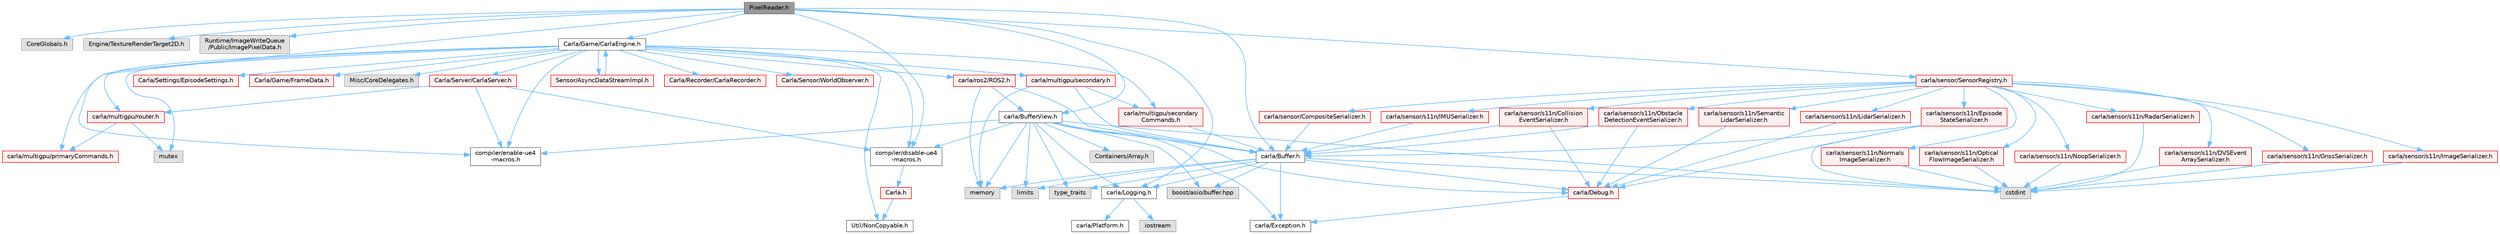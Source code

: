 digraph "PixelReader.h"
{
 // INTERACTIVE_SVG=YES
 // LATEX_PDF_SIZE
  bgcolor="transparent";
  edge [fontname=Helvetica,fontsize=10,labelfontname=Helvetica,labelfontsize=10];
  node [fontname=Helvetica,fontsize=10,shape=box,height=0.2,width=0.4];
  Node1 [id="Node000001",label="PixelReader.h",height=0.2,width=0.4,color="gray40", fillcolor="grey60", style="filled", fontcolor="black",tooltip=" "];
  Node1 -> Node2 [id="edge1_Node000001_Node000002",color="steelblue1",style="solid",tooltip=" "];
  Node2 [id="Node000002",label="CoreGlobals.h",height=0.2,width=0.4,color="grey60", fillcolor="#E0E0E0", style="filled",tooltip=" "];
  Node1 -> Node3 [id="edge2_Node000001_Node000003",color="steelblue1",style="solid",tooltip=" "];
  Node3 [id="Node000003",label="Engine/TextureRenderTarget2D.h",height=0.2,width=0.4,color="grey60", fillcolor="#E0E0E0", style="filled",tooltip=" "];
  Node1 -> Node4 [id="edge3_Node000001_Node000004",color="steelblue1",style="solid",tooltip=" "];
  Node4 [id="Node000004",label="Runtime/ImageWriteQueue\l/Public/ImagePixelData.h",height=0.2,width=0.4,color="grey60", fillcolor="#E0E0E0", style="filled",tooltip=" "];
  Node1 -> Node5 [id="edge4_Node000001_Node000005",color="steelblue1",style="solid",tooltip=" "];
  Node5 [id="Node000005",label="Carla/Game/CarlaEngine.h",height=0.2,width=0.4,color="grey40", fillcolor="white", style="filled",URL="$d0/d11/CarlaEngine_8h.html",tooltip=" "];
  Node5 -> Node6 [id="edge5_Node000005_Node000006",color="steelblue1",style="solid",tooltip=" "];
  Node6 [id="Node000006",label="Carla/Recorder/CarlaRecorder.h",height=0.2,width=0.4,color="red", fillcolor="#FFF0F0", style="filled",URL="$d9/d6a/CarlaRecorder_8h.html",tooltip=" "];
  Node5 -> Node95 [id="edge6_Node000005_Node000095",color="steelblue1",style="solid",tooltip=" "];
  Node95 [id="Node000095",label="Carla/Sensor/WorldObserver.h",height=0.2,width=0.4,color="red", fillcolor="#FFF0F0", style="filled",URL="$d8/deb/WorldObserver_8h.html",tooltip=" "];
  Node5 -> Node211 [id="edge7_Node000005_Node000211",color="steelblue1",style="solid",tooltip=" "];
  Node211 [id="Node000211",label="Carla/Server/CarlaServer.h",height=0.2,width=0.4,color="red", fillcolor="#FFF0F0", style="filled",URL="$d0/d35/CarlaServer_8h.html",tooltip=" "];
  Node211 -> Node10 [id="edge8_Node000211_Node000010",color="steelblue1",style="solid",tooltip=" "];
  Node10 [id="Node000010",label="compiler/disable-ue4\l-macros.h",height=0.2,width=0.4,color="grey40", fillcolor="white", style="filled",URL="$d2/d02/disable-ue4-macros_8h.html",tooltip=" "];
  Node10 -> Node11 [id="edge9_Node000010_Node000011",color="steelblue1",style="solid",tooltip=" "];
  Node11 [id="Node000011",label="Carla.h",height=0.2,width=0.4,color="red", fillcolor="#FFF0F0", style="filled",URL="$d7/d7d/Carla_8h.html",tooltip=" "];
  Node11 -> Node12 [id="edge10_Node000011_Node000012",color="steelblue1",style="solid",tooltip=" "];
  Node12 [id="Node000012",label="Util/NonCopyable.h",height=0.2,width=0.4,color="grey40", fillcolor="white", style="filled",URL="$d4/d57/Unreal_2CarlaUE4_2Plugins_2Carla_2Source_2Carla_2Util_2NonCopyable_8h.html",tooltip=" "];
  Node211 -> Node233 [id="edge11_Node000211_Node000233",color="steelblue1",style="solid",tooltip=" "];
  Node233 [id="Node000233",label="carla/multigpu/router.h",height=0.2,width=0.4,color="red", fillcolor="#FFF0F0", style="filled",URL="$da/db7/router_8h.html",tooltip=" "];
  Node233 -> Node242 [id="edge12_Node000233_Node000242",color="steelblue1",style="solid",tooltip=" "];
  Node242 [id="Node000242",label="carla/multigpu/primaryCommands.h",height=0.2,width=0.4,color="red", fillcolor="#FFF0F0", style="filled",URL="$dd/dbf/primaryCommands_8h.html",tooltip=" "];
  Node233 -> Node207 [id="edge13_Node000233_Node000207",color="steelblue1",style="solid",tooltip=" "];
  Node207 [id="Node000207",label="mutex",height=0.2,width=0.4,color="grey60", fillcolor="#E0E0E0", style="filled",tooltip=" "];
  Node211 -> Node17 [id="edge14_Node000211_Node000017",color="steelblue1",style="solid",tooltip=" "];
  Node17 [id="Node000017",label="compiler/enable-ue4\l-macros.h",height=0.2,width=0.4,color="grey40", fillcolor="white", style="filled",URL="$d9/da2/enable-ue4-macros_8h.html",tooltip=" "];
  Node5 -> Node248 [id="edge15_Node000005_Node000248",color="steelblue1",style="solid",tooltip=" "];
  Node248 [id="Node000248",label="Carla/Settings/EpisodeSettings.h",height=0.2,width=0.4,color="red", fillcolor="#FFF0F0", style="filled",URL="$d8/d64/Unreal_2CarlaUE4_2Plugins_2Carla_2Source_2Carla_2Settings_2EpisodeSettings_8h.html",tooltip=" "];
  Node5 -> Node12 [id="edge16_Node000005_Node000012",color="steelblue1",style="solid",tooltip=" "];
  Node5 -> Node250 [id="edge17_Node000005_Node000250",color="steelblue1",style="solid",tooltip=" "];
  Node250 [id="Node000250",label="Carla/Game/FrameData.h",height=0.2,width=0.4,color="red", fillcolor="#FFF0F0", style="filled",URL="$d2/df1/FrameData_8h.html",tooltip=" "];
  Node5 -> Node312 [id="edge18_Node000005_Node000312",color="steelblue1",style="solid",tooltip=" "];
  Node312 [id="Node000312",label="Misc/CoreDelegates.h",height=0.2,width=0.4,color="grey60", fillcolor="#E0E0E0", style="filled",tooltip=" "];
  Node5 -> Node10 [id="edge19_Node000005_Node000010",color="steelblue1",style="solid",tooltip=" "];
  Node5 -> Node233 [id="edge20_Node000005_Node000233",color="steelblue1",style="solid",tooltip=" "];
  Node5 -> Node242 [id="edge21_Node000005_Node000242",color="steelblue1",style="solid",tooltip=" "];
  Node5 -> Node313 [id="edge22_Node000005_Node000313",color="steelblue1",style="solid",tooltip=" "];
  Node313 [id="Node000313",label="carla/multigpu/secondary.h",height=0.2,width=0.4,color="red", fillcolor="#FFF0F0", style="filled",URL="$de/df9/secondary_8h.html",tooltip=" "];
  Node313 -> Node98 [id="edge23_Node000313_Node000098",color="steelblue1",style="solid",tooltip=" "];
  Node98 [id="Node000098",label="carla/Buffer.h",height=0.2,width=0.4,color="grey40", fillcolor="white", style="filled",URL="$d2/dda/carla_2Buffer_8h.html",tooltip=" "];
  Node98 -> Node99 [id="edge24_Node000098_Node000099",color="steelblue1",style="solid",tooltip=" "];
  Node99 [id="Node000099",label="carla/Debug.h",height=0.2,width=0.4,color="red", fillcolor="#FFF0F0", style="filled",URL="$d4/deb/Debug_8h.html",tooltip=" "];
  Node99 -> Node100 [id="edge25_Node000099_Node000100",color="steelblue1",style="solid",tooltip=" "];
  Node100 [id="Node000100",label="carla/Exception.h",height=0.2,width=0.4,color="grey40", fillcolor="white", style="filled",URL="$d8/d8a/Exception_8h.html",tooltip=" "];
  Node98 -> Node100 [id="edge26_Node000098_Node000100",color="steelblue1",style="solid",tooltip=" "];
  Node98 -> Node103 [id="edge27_Node000098_Node000103",color="steelblue1",style="solid",tooltip=" "];
  Node103 [id="Node000103",label="carla/Logging.h",height=0.2,width=0.4,color="grey40", fillcolor="white", style="filled",URL="$de/d87/Logging_8h.html",tooltip=" "];
  Node103 -> Node104 [id="edge28_Node000103_Node000104",color="steelblue1",style="solid",tooltip=" "];
  Node104 [id="Node000104",label="carla/Platform.h",height=0.2,width=0.4,color="grey40", fillcolor="white", style="filled",URL="$d9/dd0/Platform_8h.html",tooltip=" "];
  Node103 -> Node105 [id="edge29_Node000103_Node000105",color="steelblue1",style="solid",tooltip=" "];
  Node105 [id="Node000105",label="iostream",height=0.2,width=0.4,color="grey60", fillcolor="#E0E0E0", style="filled",tooltip=" "];
  Node98 -> Node106 [id="edge30_Node000098_Node000106",color="steelblue1",style="solid",tooltip=" "];
  Node106 [id="Node000106",label="boost/asio/buffer.hpp",height=0.2,width=0.4,color="grey60", fillcolor="#E0E0E0", style="filled",tooltip=" "];
  Node98 -> Node16 [id="edge31_Node000098_Node000016",color="steelblue1",style="solid",tooltip=" "];
  Node16 [id="Node000016",label="cstdint",height=0.2,width=0.4,color="grey60", fillcolor="#E0E0E0", style="filled",tooltip=" "];
  Node98 -> Node107 [id="edge32_Node000098_Node000107",color="steelblue1",style="solid",tooltip=" "];
  Node107 [id="Node000107",label="limits",height=0.2,width=0.4,color="grey60", fillcolor="#E0E0E0", style="filled",tooltip=" "];
  Node98 -> Node108 [id="edge33_Node000098_Node000108",color="steelblue1",style="solid",tooltip=" "];
  Node108 [id="Node000108",label="memory",height=0.2,width=0.4,color="grey60", fillcolor="#E0E0E0", style="filled",tooltip=" "];
  Node98 -> Node33 [id="edge34_Node000098_Node000033",color="steelblue1",style="solid",tooltip=" "];
  Node33 [id="Node000033",label="type_traits",height=0.2,width=0.4,color="grey60", fillcolor="#E0E0E0", style="filled",tooltip=" "];
  Node313 -> Node314 [id="edge35_Node000313_Node000314",color="steelblue1",style="solid",tooltip=" "];
  Node314 [id="Node000314",label="carla/multigpu/secondary\lCommands.h",height=0.2,width=0.4,color="red", fillcolor="#FFF0F0", style="filled",URL="$d6/d9a/secondaryCommands_8h.html",tooltip=" "];
  Node314 -> Node98 [id="edge36_Node000314_Node000098",color="steelblue1",style="solid",tooltip=" "];
  Node313 -> Node108 [id="edge37_Node000313_Node000108",color="steelblue1",style="solid",tooltip=" "];
  Node5 -> Node314 [id="edge38_Node000005_Node000314",color="steelblue1",style="solid",tooltip=" "];
  Node5 -> Node132 [id="edge39_Node000005_Node000132",color="steelblue1",style="solid",tooltip=" "];
  Node132 [id="Node000132",label="carla/ros2/ROS2.h",height=0.2,width=0.4,color="red", fillcolor="#FFF0F0", style="filled",URL="$da/db8/ROS2_8h.html",tooltip=" "];
  Node132 -> Node98 [id="edge40_Node000132_Node000098",color="steelblue1",style="solid",tooltip=" "];
  Node132 -> Node133 [id="edge41_Node000132_Node000133",color="steelblue1",style="solid",tooltip=" "];
  Node133 [id="Node000133",label="carla/BufferView.h",height=0.2,width=0.4,color="grey40", fillcolor="white", style="filled",URL="$d8/dee/BufferView_8h.html",tooltip=" "];
  Node133 -> Node98 [id="edge42_Node000133_Node000098",color="steelblue1",style="solid",tooltip=" "];
  Node133 -> Node99 [id="edge43_Node000133_Node000099",color="steelblue1",style="solid",tooltip=" "];
  Node133 -> Node100 [id="edge44_Node000133_Node000100",color="steelblue1",style="solid",tooltip=" "];
  Node133 -> Node103 [id="edge45_Node000133_Node000103",color="steelblue1",style="solid",tooltip=" "];
  Node133 -> Node106 [id="edge46_Node000133_Node000106",color="steelblue1",style="solid",tooltip=" "];
  Node133 -> Node16 [id="edge47_Node000133_Node000016",color="steelblue1",style="solid",tooltip=" "];
  Node133 -> Node107 [id="edge48_Node000133_Node000107",color="steelblue1",style="solid",tooltip=" "];
  Node133 -> Node108 [id="edge49_Node000133_Node000108",color="steelblue1",style="solid",tooltip=" "];
  Node133 -> Node33 [id="edge50_Node000133_Node000033",color="steelblue1",style="solid",tooltip=" "];
  Node133 -> Node17 [id="edge51_Node000133_Node000017",color="steelblue1",style="solid",tooltip=" "];
  Node133 -> Node134 [id="edge52_Node000133_Node000134",color="steelblue1",style="solid",tooltip=" "];
  Node134 [id="Node000134",label="Containers/Array.h",height=0.2,width=0.4,color="grey60", fillcolor="#E0E0E0", style="filled",tooltip=" "];
  Node133 -> Node10 [id="edge53_Node000133_Node000010",color="steelblue1",style="solid",tooltip=" "];
  Node132 -> Node108 [id="edge54_Node000132_Node000108",color="steelblue1",style="solid",tooltip=" "];
  Node5 -> Node17 [id="edge55_Node000005_Node000017",color="steelblue1",style="solid",tooltip=" "];
  Node5 -> Node207 [id="edge56_Node000005_Node000207",color="steelblue1",style="solid",tooltip=" "];
  Node5 -> Node315 [id="edge57_Node000005_Node000315",color="steelblue1",style="solid",tooltip=" "];
  Node315 [id="Node000315",label="Sensor/AsyncDataStreamImpl.h",height=0.2,width=0.4,color="red", fillcolor="#FFF0F0", style="filled",URL="$d0/d17/AsyncDataStreamImpl_8h.html",tooltip=" "];
  Node315 -> Node5 [id="edge58_Node000315_Node000005",color="steelblue1",style="solid",tooltip=" "];
  Node1 -> Node10 [id="edge59_Node000001_Node000010",color="steelblue1",style="solid",tooltip=" "];
  Node1 -> Node103 [id="edge60_Node000001_Node000103",color="steelblue1",style="solid",tooltip=" "];
  Node1 -> Node98 [id="edge61_Node000001_Node000098",color="steelblue1",style="solid",tooltip=" "];
  Node1 -> Node133 [id="edge62_Node000001_Node000133",color="steelblue1",style="solid",tooltip=" "];
  Node1 -> Node109 [id="edge63_Node000001_Node000109",color="steelblue1",style="solid",tooltip=" "];
  Node109 [id="Node000109",label="carla/sensor/SensorRegistry.h",height=0.2,width=0.4,color="red", fillcolor="#FFF0F0", style="filled",URL="$d4/d03/SensorRegistry_8h.html",tooltip=" "];
  Node109 -> Node110 [id="edge64_Node000109_Node000110",color="steelblue1",style="solid",tooltip=" "];
  Node110 [id="Node000110",label="carla/sensor/CompositeSerializer.h",height=0.2,width=0.4,color="red", fillcolor="#FFF0F0", style="filled",URL="$d0/dc9/CompositeSerializer_8h.html",tooltip=" "];
  Node110 -> Node98 [id="edge65_Node000110_Node000098",color="steelblue1",style="solid",tooltip=" "];
  Node109 -> Node139 [id="edge66_Node000109_Node000139",color="steelblue1",style="solid",tooltip=" "];
  Node139 [id="Node000139",label="carla/sensor/s11n/Collision\lEventSerializer.h",height=0.2,width=0.4,color="red", fillcolor="#FFF0F0", style="filled",URL="$d8/d9f/CollisionEventSerializer_8h.html",tooltip=" "];
  Node139 -> Node98 [id="edge67_Node000139_Node000098",color="steelblue1",style="solid",tooltip=" "];
  Node139 -> Node99 [id="edge68_Node000139_Node000099",color="steelblue1",style="solid",tooltip=" "];
  Node109 -> Node152 [id="edge69_Node000109_Node000152",color="steelblue1",style="solid",tooltip=" "];
  Node152 [id="Node000152",label="carla/sensor/s11n/DVSEvent\lArraySerializer.h",height=0.2,width=0.4,color="red", fillcolor="#FFF0F0", style="filled",URL="$d7/d74/DVSEventArraySerializer_8h.html",tooltip=" "];
  Node152 -> Node16 [id="edge70_Node000152_Node000016",color="steelblue1",style="solid",tooltip=" "];
  Node109 -> Node154 [id="edge71_Node000109_Node000154",color="steelblue1",style="solid",tooltip=" "];
  Node154 [id="Node000154",label="carla/sensor/s11n/Episode\lStateSerializer.h",height=0.2,width=0.4,color="red", fillcolor="#FFF0F0", style="filled",URL="$dd/dd8/EpisodeStateSerializer_8h.html",tooltip=" "];
  Node154 -> Node98 [id="edge72_Node000154_Node000098",color="steelblue1",style="solid",tooltip=" "];
  Node154 -> Node99 [id="edge73_Node000154_Node000099",color="steelblue1",style="solid",tooltip=" "];
  Node154 -> Node16 [id="edge74_Node000154_Node000016",color="steelblue1",style="solid",tooltip=" "];
  Node109 -> Node162 [id="edge75_Node000109_Node000162",color="steelblue1",style="solid",tooltip=" "];
  Node162 [id="Node000162",label="carla/sensor/s11n/GnssSerializer.h",height=0.2,width=0.4,color="red", fillcolor="#FFF0F0", style="filled",URL="$d6/dc5/GnssSerializer_8h.html",tooltip=" "];
  Node162 -> Node16 [id="edge76_Node000162_Node000016",color="steelblue1",style="solid",tooltip=" "];
  Node109 -> Node164 [id="edge77_Node000109_Node000164",color="steelblue1",style="solid",tooltip=" "];
  Node164 [id="Node000164",label="carla/sensor/s11n/ImageSerializer.h",height=0.2,width=0.4,color="red", fillcolor="#FFF0F0", style="filled",URL="$de/dbf/ImageSerializer_8h.html",tooltip=" "];
  Node164 -> Node16 [id="edge78_Node000164_Node000016",color="steelblue1",style="solid",tooltip=" "];
  Node109 -> Node165 [id="edge79_Node000109_Node000165",color="steelblue1",style="solid",tooltip=" "];
  Node165 [id="Node000165",label="carla/sensor/s11n/Normals\lImageSerializer.h",height=0.2,width=0.4,color="red", fillcolor="#FFF0F0", style="filled",URL="$dd/d9f/NormalsImageSerializer_8h.html",tooltip=" "];
  Node165 -> Node16 [id="edge80_Node000165_Node000016",color="steelblue1",style="solid",tooltip=" "];
  Node109 -> Node166 [id="edge81_Node000109_Node000166",color="steelblue1",style="solid",tooltip=" "];
  Node166 [id="Node000166",label="carla/sensor/s11n/Optical\lFlowImageSerializer.h",height=0.2,width=0.4,color="red", fillcolor="#FFF0F0", style="filled",URL="$dd/d8a/OpticalFlowImageSerializer_8h.html",tooltip=" "];
  Node166 -> Node16 [id="edge82_Node000166_Node000016",color="steelblue1",style="solid",tooltip=" "];
  Node109 -> Node167 [id="edge83_Node000109_Node000167",color="steelblue1",style="solid",tooltip=" "];
  Node167 [id="Node000167",label="carla/sensor/s11n/IMUSerializer.h",height=0.2,width=0.4,color="red", fillcolor="#FFF0F0", style="filled",URL="$db/daa/IMUSerializer_8h.html",tooltip=" "];
  Node167 -> Node98 [id="edge84_Node000167_Node000098",color="steelblue1",style="solid",tooltip=" "];
  Node109 -> Node168 [id="edge85_Node000109_Node000168",color="steelblue1",style="solid",tooltip=" "];
  Node168 [id="Node000168",label="carla/sensor/s11n/LidarSerializer.h",height=0.2,width=0.4,color="red", fillcolor="#FFF0F0", style="filled",URL="$d1/de3/LidarSerializer_8h.html",tooltip=" "];
  Node168 -> Node99 [id="edge86_Node000168_Node000099",color="steelblue1",style="solid",tooltip=" "];
  Node109 -> Node173 [id="edge87_Node000109_Node000173",color="steelblue1",style="solid",tooltip=" "];
  Node173 [id="Node000173",label="carla/sensor/s11n/NoopSerializer.h",height=0.2,width=0.4,color="red", fillcolor="#FFF0F0", style="filled",URL="$da/d3e/NoopSerializer_8h.html",tooltip=" "];
  Node173 -> Node16 [id="edge88_Node000173_Node000016",color="steelblue1",style="solid",tooltip=" "];
  Node109 -> Node174 [id="edge89_Node000109_Node000174",color="steelblue1",style="solid",tooltip=" "];
  Node174 [id="Node000174",label="carla/sensor/s11n/Obstacle\lDetectionEventSerializer.h",height=0.2,width=0.4,color="red", fillcolor="#FFF0F0", style="filled",URL="$d3/d5c/ObstacleDetectionEventSerializer_8h.html",tooltip=" "];
  Node174 -> Node98 [id="edge90_Node000174_Node000098",color="steelblue1",style="solid",tooltip=" "];
  Node174 -> Node99 [id="edge91_Node000174_Node000099",color="steelblue1",style="solid",tooltip=" "];
  Node109 -> Node175 [id="edge92_Node000109_Node000175",color="steelblue1",style="solid",tooltip=" "];
  Node175 [id="Node000175",label="carla/sensor/s11n/RadarSerializer.h",height=0.2,width=0.4,color="red", fillcolor="#FFF0F0", style="filled",URL="$db/d71/RadarSerializer_8h.html",tooltip=" "];
  Node175 -> Node16 [id="edge93_Node000175_Node000016",color="steelblue1",style="solid",tooltip=" "];
  Node109 -> Node178 [id="edge94_Node000109_Node000178",color="steelblue1",style="solid",tooltip=" "];
  Node178 [id="Node000178",label="carla/sensor/s11n/Semantic\lLidarSerializer.h",height=0.2,width=0.4,color="red", fillcolor="#FFF0F0", style="filled",URL="$dd/d23/SemanticLidarSerializer_8h.html",tooltip=" "];
  Node178 -> Node99 [id="edge95_Node000178_Node000099",color="steelblue1",style="solid",tooltip=" "];
  Node1 -> Node17 [id="edge96_Node000001_Node000017",color="steelblue1",style="solid",tooltip=" "];
}
